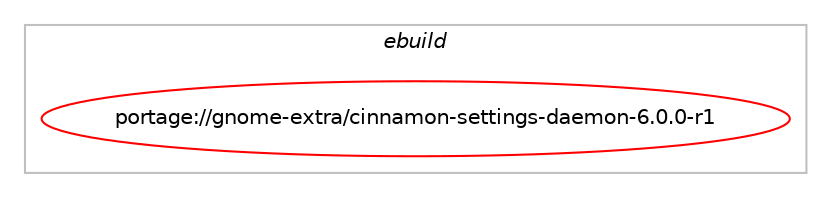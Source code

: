 digraph prolog {

# *************
# Graph options
# *************

newrank=true;
concentrate=true;
compound=true;
graph [rankdir=LR,fontname=Helvetica,fontsize=10,ranksep=1.5];#, ranksep=2.5, nodesep=0.2];
edge  [arrowhead=vee];
node  [fontname=Helvetica,fontsize=10];

# **********
# The ebuild
# **********

subgraph cluster_leftcol {
color=gray;
label=<<i>ebuild</i>>;
id [label="portage://gnome-extra/cinnamon-settings-daemon-6.0.0-r1", color=red, width=4, href="../gnome-extra/cinnamon-settings-daemon-6.0.0-r1.svg"];
}

# ****************
# The dependencies
# ****************

subgraph cluster_midcol {
color=gray;
label=<<i>dependencies</i>>;
subgraph cluster_compile {
fillcolor="#eeeeee";
style=filled;
label=<<i>compile</i>>;
# *** BEGIN UNKNOWN DEPENDENCY TYPE (TODO) ***
# id -> equal(use_conditional_group(negative,systemd,portage://gnome-extra/cinnamon-settings-daemon-6.0.0-r1,[package_dependency(portage://gnome-extra/cinnamon-settings-daemon-6.0.0-r1,install,no,sys-auth,elogind,none,[,,],[],[])]))
# *** END UNKNOWN DEPENDENCY TYPE (TODO) ***

# *** BEGIN UNKNOWN DEPENDENCY TYPE (TODO) ***
# id -> equal(use_conditional_group(positive,colord,portage://gnome-extra/cinnamon-settings-daemon-6.0.0-r1,[package_dependency(portage://gnome-extra/cinnamon-settings-daemon-6.0.0-r1,install,no,x11-misc,colord,greaterequal,[0.1.27,,,0.1.27],any_same_slot,[])]))
# *** END UNKNOWN DEPENDENCY TYPE (TODO) ***

# *** BEGIN UNKNOWN DEPENDENCY TYPE (TODO) ***
# id -> equal(use_conditional_group(positive,cups,portage://gnome-extra/cinnamon-settings-daemon-6.0.0-r1,[package_dependency(portage://gnome-extra/cinnamon-settings-daemon-6.0.0-r1,install,no,net-print,cups,greaterequal,[1.4,,,1.4],[],[use(enable(dbus),none)]),package_dependency(portage://gnome-extra/cinnamon-settings-daemon-6.0.0-r1,install,no,app-admin,system-config-printer,none,[,,],[],[]),package_dependency(portage://gnome-extra/cinnamon-settings-daemon-6.0.0-r1,install,no,net-print,cups-pk-helper,none,[,,],[],[])]))
# *** END UNKNOWN DEPENDENCY TYPE (TODO) ***

# *** BEGIN UNKNOWN DEPENDENCY TYPE (TODO) ***
# id -> equal(use_conditional_group(positive,input_devices_wacom,portage://gnome-extra/cinnamon-settings-daemon-6.0.0-r1,[package_dependency(portage://gnome-extra/cinnamon-settings-daemon-6.0.0-r1,install,no,dev-libs,libwacom,greaterequal,[0.7,,,0.7],any_same_slot,[]),package_dependency(portage://gnome-extra/cinnamon-settings-daemon-6.0.0-r1,install,no,gnome-base,librsvg,greaterequal,[2.36.2,,,2.36.2],[],[])]))
# *** END UNKNOWN DEPENDENCY TYPE (TODO) ***

# *** BEGIN UNKNOWN DEPENDENCY TYPE (TODO) ***
# id -> equal(use_conditional_group(positive,smartcard,portage://gnome-extra/cinnamon-settings-daemon-6.0.0-r1,[package_dependency(portage://gnome-extra/cinnamon-settings-daemon-6.0.0-r1,install,no,dev-libs,nspr,none,[,,],[],[]),package_dependency(portage://gnome-extra/cinnamon-settings-daemon-6.0.0-r1,install,no,dev-libs,nss,greaterequal,[3.11.2,,,3.11.2],[],[])]))
# *** END UNKNOWN DEPENDENCY TYPE (TODO) ***

# *** BEGIN UNKNOWN DEPENDENCY TYPE (TODO) ***
# id -> equal(use_conditional_group(positive,systemd,portage://gnome-extra/cinnamon-settings-daemon-6.0.0-r1,[package_dependency(portage://gnome-extra/cinnamon-settings-daemon-6.0.0-r1,install,no,sys-apps,systemd,none,[,,],[slot(0),equal],[])]))
# *** END UNKNOWN DEPENDENCY TYPE (TODO) ***

# *** BEGIN UNKNOWN DEPENDENCY TYPE (TODO) ***
# id -> equal(package_dependency(portage://gnome-extra/cinnamon-settings-daemon-6.0.0-r1,install,no,dev-libs,glib,greaterequal,[2.40.0,,,2.40.0],[slot(2)],[use(enable(dbus),none)]))
# *** END UNKNOWN DEPENDENCY TYPE (TODO) ***

# *** BEGIN UNKNOWN DEPENDENCY TYPE (TODO) ***
# id -> equal(package_dependency(portage://gnome-extra/cinnamon-settings-daemon-6.0.0-r1,install,no,dev-libs,libgudev,none,[,,],[],[]))
# *** END UNKNOWN DEPENDENCY TYPE (TODO) ***

# *** BEGIN UNKNOWN DEPENDENCY TYPE (TODO) ***
# id -> equal(package_dependency(portage://gnome-extra/cinnamon-settings-daemon-6.0.0-r1,install,no,dev-libs,libxml2,none,[,,],[slot(2)],[]))
# *** END UNKNOWN DEPENDENCY TYPE (TODO) ***

# *** BEGIN UNKNOWN DEPENDENCY TYPE (TODO) ***
# id -> equal(package_dependency(portage://gnome-extra/cinnamon-settings-daemon-6.0.0-r1,install,no,dev-util,desktop-file-utils,none,[,,],[],[]))
# *** END UNKNOWN DEPENDENCY TYPE (TODO) ***

# *** BEGIN UNKNOWN DEPENDENCY TYPE (TODO) ***
# id -> equal(package_dependency(portage://gnome-extra/cinnamon-settings-daemon-6.0.0-r1,install,no,gnome-base,libgnomekbd,greaterequal,[3.6,,,3.6],any_same_slot,[]))
# *** END UNKNOWN DEPENDENCY TYPE (TODO) ***

# *** BEGIN UNKNOWN DEPENDENCY TYPE (TODO) ***
# id -> equal(package_dependency(portage://gnome-extra/cinnamon-settings-daemon-6.0.0-r1,install,no,gnome-extra,cinnamon-desktop,greaterequal,[6.0,,,6.0],[slot(0),equal],[]))
# *** END UNKNOWN DEPENDENCY TYPE (TODO) ***

# *** BEGIN UNKNOWN DEPENDENCY TYPE (TODO) ***
# id -> equal(package_dependency(portage://gnome-extra/cinnamon-settings-daemon-6.0.0-r1,install,no,media-libs,fontconfig,none,[,,],[],[]))
# *** END UNKNOWN DEPENDENCY TYPE (TODO) ***

# *** BEGIN UNKNOWN DEPENDENCY TYPE (TODO) ***
# id -> equal(package_dependency(portage://gnome-extra/cinnamon-settings-daemon-6.0.0-r1,install,no,media-libs,lcms,greaterequal,[2.2,,,2.2],[slot(2)],[]))
# *** END UNKNOWN DEPENDENCY TYPE (TODO) ***

# *** BEGIN UNKNOWN DEPENDENCY TYPE (TODO) ***
# id -> equal(package_dependency(portage://gnome-extra/cinnamon-settings-daemon-6.0.0-r1,install,no,media-libs,libcanberra,none,[,,],[],[use(enable(gtk3),none),use(enable(pulseaudio),none)]))
# *** END UNKNOWN DEPENDENCY TYPE (TODO) ***

# *** BEGIN UNKNOWN DEPENDENCY TYPE (TODO) ***
# id -> equal(package_dependency(portage://gnome-extra/cinnamon-settings-daemon-6.0.0-r1,install,no,media-libs,libpulse,greaterequal,[0.9.16,,,0.9.16],[],[use(enable(glib),none)]))
# *** END UNKNOWN DEPENDENCY TYPE (TODO) ***

# *** BEGIN UNKNOWN DEPENDENCY TYPE (TODO) ***
# id -> equal(package_dependency(portage://gnome-extra/cinnamon-settings-daemon-6.0.0-r1,install,no,sys-auth,polkit,greaterequal,[0.97,,,0.97],[],[]))
# *** END UNKNOWN DEPENDENCY TYPE (TODO) ***

# *** BEGIN UNKNOWN DEPENDENCY TYPE (TODO) ***
# id -> equal(package_dependency(portage://gnome-extra/cinnamon-settings-daemon-6.0.0-r1,install,no,sys-power,upower,greaterequal,[0.9.11,,,0.9.11],any_same_slot,[]))
# *** END UNKNOWN DEPENDENCY TYPE (TODO) ***

# *** BEGIN UNKNOWN DEPENDENCY TYPE (TODO) ***
# id -> equal(package_dependency(portage://gnome-extra/cinnamon-settings-daemon-6.0.0-r1,install,no,x11-base,xorg-proto,none,[,,],[],[]))
# *** END UNKNOWN DEPENDENCY TYPE (TODO) ***

# *** BEGIN UNKNOWN DEPENDENCY TYPE (TODO) ***
# id -> equal(package_dependency(portage://gnome-extra/cinnamon-settings-daemon-6.0.0-r1,install,no,x11-libs,cairo,none,[,,],[],[]))
# *** END UNKNOWN DEPENDENCY TYPE (TODO) ***

# *** BEGIN UNKNOWN DEPENDENCY TYPE (TODO) ***
# id -> equal(package_dependency(portage://gnome-extra/cinnamon-settings-daemon-6.0.0-r1,install,no,x11-libs,gdk-pixbuf,none,[,,],[slot(2)],[]))
# *** END UNKNOWN DEPENDENCY TYPE (TODO) ***

# *** BEGIN UNKNOWN DEPENDENCY TYPE (TODO) ***
# id -> equal(package_dependency(portage://gnome-extra/cinnamon-settings-daemon-6.0.0-r1,install,no,x11-libs,gtk+,greaterequal,[3.14.0,,,3.14.0],[slot(3)],[use(equal(wayland),none)]))
# *** END UNKNOWN DEPENDENCY TYPE (TODO) ***

# *** BEGIN UNKNOWN DEPENDENCY TYPE (TODO) ***
# id -> equal(package_dependency(portage://gnome-extra/cinnamon-settings-daemon-6.0.0-r1,install,no,x11-libs,libX11,none,[,,],[],[]))
# *** END UNKNOWN DEPENDENCY TYPE (TODO) ***

# *** BEGIN UNKNOWN DEPENDENCY TYPE (TODO) ***
# id -> equal(package_dependency(portage://gnome-extra/cinnamon-settings-daemon-6.0.0-r1,install,no,x11-libs,libXext,none,[,,],[],[]))
# *** END UNKNOWN DEPENDENCY TYPE (TODO) ***

# *** BEGIN UNKNOWN DEPENDENCY TYPE (TODO) ***
# id -> equal(package_dependency(portage://gnome-extra/cinnamon-settings-daemon-6.0.0-r1,install,no,x11-libs,libXfixes,none,[,,],[],[]))
# *** END UNKNOWN DEPENDENCY TYPE (TODO) ***

# *** BEGIN UNKNOWN DEPENDENCY TYPE (TODO) ***
# id -> equal(package_dependency(portage://gnome-extra/cinnamon-settings-daemon-6.0.0-r1,install,no,x11-libs,libXi,none,[,,],[],[]))
# *** END UNKNOWN DEPENDENCY TYPE (TODO) ***

# *** BEGIN UNKNOWN DEPENDENCY TYPE (TODO) ***
# id -> equal(package_dependency(portage://gnome-extra/cinnamon-settings-daemon-6.0.0-r1,install,no,x11-libs,libnotify,greaterequal,[0.7.3,,,0.7.3],[],[]))
# *** END UNKNOWN DEPENDENCY TYPE (TODO) ***

# *** BEGIN UNKNOWN DEPENDENCY TYPE (TODO) ***
# id -> equal(package_dependency(portage://gnome-extra/cinnamon-settings-daemon-6.0.0-r1,install,no,x11-libs,libxklavier,greaterequal,[5.0,,,5.0],any_same_slot,[]))
# *** END UNKNOWN DEPENDENCY TYPE (TODO) ***

# *** BEGIN UNKNOWN DEPENDENCY TYPE (TODO) ***
# id -> equal(package_dependency(portage://gnome-extra/cinnamon-settings-daemon-6.0.0-r1,install,no,x11-libs,pango,greaterequal,[1.20.0,,,1.20.0],[],[]))
# *** END UNKNOWN DEPENDENCY TYPE (TODO) ***

# *** BEGIN UNKNOWN DEPENDENCY TYPE (TODO) ***
# id -> equal(package_dependency(portage://gnome-extra/cinnamon-settings-daemon-6.0.0-r1,install,no,x11-misc,shared-mime-info,none,[,,],[],[]))
# *** END UNKNOWN DEPENDENCY TYPE (TODO) ***

}
subgraph cluster_compileandrun {
fillcolor="#eeeeee";
style=filled;
label=<<i>compile and run</i>>;
}
subgraph cluster_run {
fillcolor="#eeeeee";
style=filled;
label=<<i>run</i>>;
# *** BEGIN UNKNOWN DEPENDENCY TYPE (TODO) ***
# id -> equal(use_conditional_group(negative,systemd,portage://gnome-extra/cinnamon-settings-daemon-6.0.0-r1,[package_dependency(portage://gnome-extra/cinnamon-settings-daemon-6.0.0-r1,run,no,sys-auth,elogind,none,[,,],[],[])]))
# *** END UNKNOWN DEPENDENCY TYPE (TODO) ***

# *** BEGIN UNKNOWN DEPENDENCY TYPE (TODO) ***
# id -> equal(use_conditional_group(positive,colord,portage://gnome-extra/cinnamon-settings-daemon-6.0.0-r1,[package_dependency(portage://gnome-extra/cinnamon-settings-daemon-6.0.0-r1,run,no,x11-misc,colord,greaterequal,[0.1.27,,,0.1.27],any_same_slot,[])]))
# *** END UNKNOWN DEPENDENCY TYPE (TODO) ***

# *** BEGIN UNKNOWN DEPENDENCY TYPE (TODO) ***
# id -> equal(use_conditional_group(positive,cups,portage://gnome-extra/cinnamon-settings-daemon-6.0.0-r1,[package_dependency(portage://gnome-extra/cinnamon-settings-daemon-6.0.0-r1,run,no,net-print,cups,greaterequal,[1.4,,,1.4],[],[use(enable(dbus),none)]),package_dependency(portage://gnome-extra/cinnamon-settings-daemon-6.0.0-r1,run,no,app-admin,system-config-printer,none,[,,],[],[]),package_dependency(portage://gnome-extra/cinnamon-settings-daemon-6.0.0-r1,run,no,net-print,cups-pk-helper,none,[,,],[],[])]))
# *** END UNKNOWN DEPENDENCY TYPE (TODO) ***

# *** BEGIN UNKNOWN DEPENDENCY TYPE (TODO) ***
# id -> equal(use_conditional_group(positive,input_devices_wacom,portage://gnome-extra/cinnamon-settings-daemon-6.0.0-r1,[package_dependency(portage://gnome-extra/cinnamon-settings-daemon-6.0.0-r1,run,no,dev-libs,libwacom,greaterequal,[0.7,,,0.7],any_same_slot,[]),package_dependency(portage://gnome-extra/cinnamon-settings-daemon-6.0.0-r1,run,no,gnome-base,librsvg,greaterequal,[2.36.2,,,2.36.2],[],[])]))
# *** END UNKNOWN DEPENDENCY TYPE (TODO) ***

# *** BEGIN UNKNOWN DEPENDENCY TYPE (TODO) ***
# id -> equal(use_conditional_group(positive,smartcard,portage://gnome-extra/cinnamon-settings-daemon-6.0.0-r1,[package_dependency(portage://gnome-extra/cinnamon-settings-daemon-6.0.0-r1,run,no,dev-libs,nspr,none,[,,],[],[]),package_dependency(portage://gnome-extra/cinnamon-settings-daemon-6.0.0-r1,run,no,dev-libs,nss,greaterequal,[3.11.2,,,3.11.2],[],[])]))
# *** END UNKNOWN DEPENDENCY TYPE (TODO) ***

# *** BEGIN UNKNOWN DEPENDENCY TYPE (TODO) ***
# id -> equal(use_conditional_group(positive,systemd,portage://gnome-extra/cinnamon-settings-daemon-6.0.0-r1,[package_dependency(portage://gnome-extra/cinnamon-settings-daemon-6.0.0-r1,run,no,sys-apps,systemd,none,[,,],[slot(0),equal],[])]))
# *** END UNKNOWN DEPENDENCY TYPE (TODO) ***

# *** BEGIN UNKNOWN DEPENDENCY TYPE (TODO) ***
# id -> equal(package_dependency(portage://gnome-extra/cinnamon-settings-daemon-6.0.0-r1,run,no,dev-libs,glib,greaterequal,[2.40.0,,,2.40.0],[slot(2)],[use(enable(dbus),none)]))
# *** END UNKNOWN DEPENDENCY TYPE (TODO) ***

# *** BEGIN UNKNOWN DEPENDENCY TYPE (TODO) ***
# id -> equal(package_dependency(portage://gnome-extra/cinnamon-settings-daemon-6.0.0-r1,run,no,dev-libs,libgudev,none,[,,],[],[]))
# *** END UNKNOWN DEPENDENCY TYPE (TODO) ***

# *** BEGIN UNKNOWN DEPENDENCY TYPE (TODO) ***
# id -> equal(package_dependency(portage://gnome-extra/cinnamon-settings-daemon-6.0.0-r1,run,no,gnome-base,libgnomekbd,greaterequal,[3.6,,,3.6],any_same_slot,[]))
# *** END UNKNOWN DEPENDENCY TYPE (TODO) ***

# *** BEGIN UNKNOWN DEPENDENCY TYPE (TODO) ***
# id -> equal(package_dependency(portage://gnome-extra/cinnamon-settings-daemon-6.0.0-r1,run,no,gnome-extra,cinnamon-desktop,greaterequal,[6.0,,,6.0],[slot(0),equal],[]))
# *** END UNKNOWN DEPENDENCY TYPE (TODO) ***

# *** BEGIN UNKNOWN DEPENDENCY TYPE (TODO) ***
# id -> equal(package_dependency(portage://gnome-extra/cinnamon-settings-daemon-6.0.0-r1,run,no,media-libs,fontconfig,none,[,,],[],[]))
# *** END UNKNOWN DEPENDENCY TYPE (TODO) ***

# *** BEGIN UNKNOWN DEPENDENCY TYPE (TODO) ***
# id -> equal(package_dependency(portage://gnome-extra/cinnamon-settings-daemon-6.0.0-r1,run,no,media-libs,lcms,greaterequal,[2.2,,,2.2],[slot(2)],[]))
# *** END UNKNOWN DEPENDENCY TYPE (TODO) ***

# *** BEGIN UNKNOWN DEPENDENCY TYPE (TODO) ***
# id -> equal(package_dependency(portage://gnome-extra/cinnamon-settings-daemon-6.0.0-r1,run,no,media-libs,libcanberra,none,[,,],[],[use(enable(gtk3),none),use(enable(pulseaudio),none)]))
# *** END UNKNOWN DEPENDENCY TYPE (TODO) ***

# *** BEGIN UNKNOWN DEPENDENCY TYPE (TODO) ***
# id -> equal(package_dependency(portage://gnome-extra/cinnamon-settings-daemon-6.0.0-r1,run,no,media-libs,libpulse,greaterequal,[0.9.16,,,0.9.16],[],[use(enable(glib),none)]))
# *** END UNKNOWN DEPENDENCY TYPE (TODO) ***

# *** BEGIN UNKNOWN DEPENDENCY TYPE (TODO) ***
# id -> equal(package_dependency(portage://gnome-extra/cinnamon-settings-daemon-6.0.0-r1,run,no,sys-auth,polkit,greaterequal,[0.97,,,0.97],[],[]))
# *** END UNKNOWN DEPENDENCY TYPE (TODO) ***

# *** BEGIN UNKNOWN DEPENDENCY TYPE (TODO) ***
# id -> equal(package_dependency(portage://gnome-extra/cinnamon-settings-daemon-6.0.0-r1,run,no,sys-power,upower,greaterequal,[0.9.11,,,0.9.11],any_same_slot,[]))
# *** END UNKNOWN DEPENDENCY TYPE (TODO) ***

# *** BEGIN UNKNOWN DEPENDENCY TYPE (TODO) ***
# id -> equal(package_dependency(portage://gnome-extra/cinnamon-settings-daemon-6.0.0-r1,run,no,x11-libs,cairo,none,[,,],[],[]))
# *** END UNKNOWN DEPENDENCY TYPE (TODO) ***

# *** BEGIN UNKNOWN DEPENDENCY TYPE (TODO) ***
# id -> equal(package_dependency(portage://gnome-extra/cinnamon-settings-daemon-6.0.0-r1,run,no,x11-libs,gdk-pixbuf,none,[,,],[slot(2)],[]))
# *** END UNKNOWN DEPENDENCY TYPE (TODO) ***

# *** BEGIN UNKNOWN DEPENDENCY TYPE (TODO) ***
# id -> equal(package_dependency(portage://gnome-extra/cinnamon-settings-daemon-6.0.0-r1,run,no,x11-libs,gtk+,greaterequal,[3.14.0,,,3.14.0],[slot(3)],[use(equal(wayland),none)]))
# *** END UNKNOWN DEPENDENCY TYPE (TODO) ***

# *** BEGIN UNKNOWN DEPENDENCY TYPE (TODO) ***
# id -> equal(package_dependency(portage://gnome-extra/cinnamon-settings-daemon-6.0.0-r1,run,no,x11-libs,libX11,none,[,,],[],[]))
# *** END UNKNOWN DEPENDENCY TYPE (TODO) ***

# *** BEGIN UNKNOWN DEPENDENCY TYPE (TODO) ***
# id -> equal(package_dependency(portage://gnome-extra/cinnamon-settings-daemon-6.0.0-r1,run,no,x11-libs,libXext,none,[,,],[],[]))
# *** END UNKNOWN DEPENDENCY TYPE (TODO) ***

# *** BEGIN UNKNOWN DEPENDENCY TYPE (TODO) ***
# id -> equal(package_dependency(portage://gnome-extra/cinnamon-settings-daemon-6.0.0-r1,run,no,x11-libs,libXfixes,none,[,,],[],[]))
# *** END UNKNOWN DEPENDENCY TYPE (TODO) ***

# *** BEGIN UNKNOWN DEPENDENCY TYPE (TODO) ***
# id -> equal(package_dependency(portage://gnome-extra/cinnamon-settings-daemon-6.0.0-r1,run,no,x11-libs,libXi,none,[,,],[],[]))
# *** END UNKNOWN DEPENDENCY TYPE (TODO) ***

# *** BEGIN UNKNOWN DEPENDENCY TYPE (TODO) ***
# id -> equal(package_dependency(portage://gnome-extra/cinnamon-settings-daemon-6.0.0-r1,run,no,x11-libs,libnotify,greaterequal,[0.7.3,,,0.7.3],[],[]))
# *** END UNKNOWN DEPENDENCY TYPE (TODO) ***

# *** BEGIN UNKNOWN DEPENDENCY TYPE (TODO) ***
# id -> equal(package_dependency(portage://gnome-extra/cinnamon-settings-daemon-6.0.0-r1,run,no,x11-libs,libxklavier,greaterequal,[5.0,,,5.0],any_same_slot,[]))
# *** END UNKNOWN DEPENDENCY TYPE (TODO) ***

# *** BEGIN UNKNOWN DEPENDENCY TYPE (TODO) ***
# id -> equal(package_dependency(portage://gnome-extra/cinnamon-settings-daemon-6.0.0-r1,run,no,x11-libs,pango,greaterequal,[1.20.0,,,1.20.0],[],[]))
# *** END UNKNOWN DEPENDENCY TYPE (TODO) ***

}
}

# **************
# The candidates
# **************

subgraph cluster_choices {
rank=same;
color=gray;
label=<<i>candidates</i>>;

}

}
